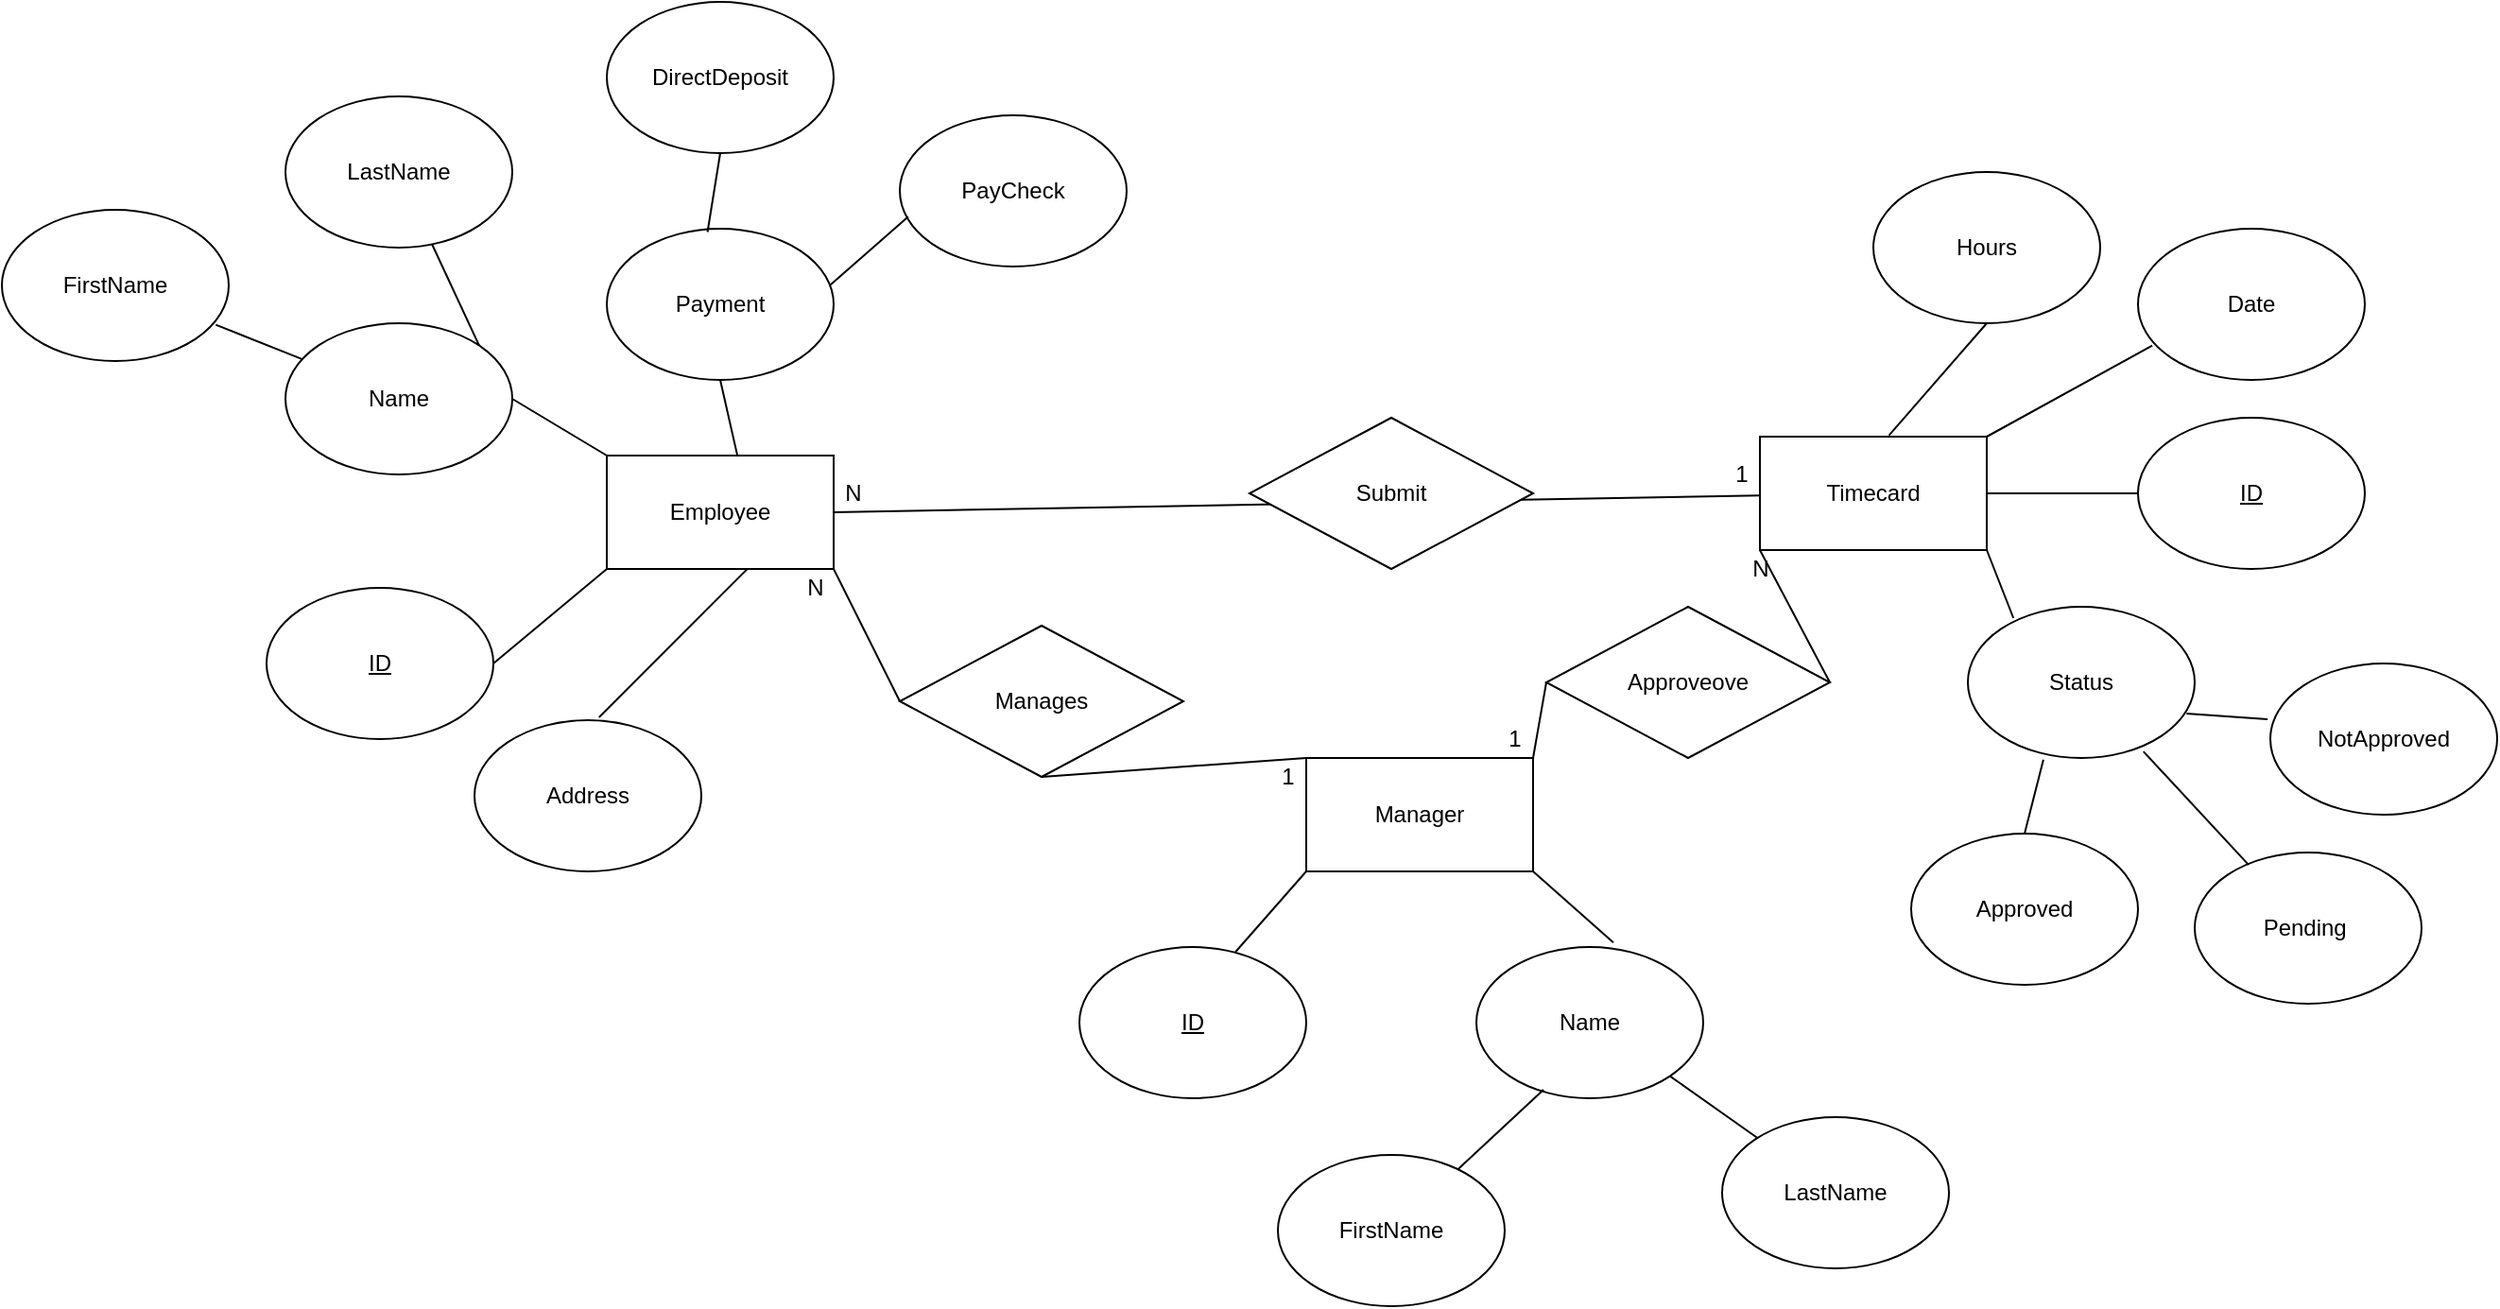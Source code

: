 <mxfile version="13.8.0" type="github">
  <diagram id="x7DbP_pheUWuzvvZT-iy" name="Page-1">
    <mxGraphModel dx="2274" dy="1919" grid="1" gridSize="10" guides="1" tooltips="1" connect="1" arrows="1" fold="1" page="1" pageScale="1" pageWidth="827" pageHeight="1169" math="0" shadow="0">
      <root>
        <mxCell id="0" />
        <mxCell id="1" parent="0" />
        <mxCell id="hvpdyd5kps7s42NE-Zhm-1" value="Employee" style="rounded=0;whiteSpace=wrap;html=1;" vertex="1" parent="1">
          <mxGeometry x="180" y="20" width="120" height="60" as="geometry" />
        </mxCell>
        <mxCell id="hvpdyd5kps7s42NE-Zhm-2" value="Manager" style="rounded=0;whiteSpace=wrap;html=1;" vertex="1" parent="1">
          <mxGeometry x="550" y="180" width="120" height="60" as="geometry" />
        </mxCell>
        <mxCell id="hvpdyd5kps7s42NE-Zhm-3" value="Timecard" style="rounded=0;whiteSpace=wrap;html=1;" vertex="1" parent="1">
          <mxGeometry x="790" y="10" width="120" height="60" as="geometry" />
        </mxCell>
        <mxCell id="hvpdyd5kps7s42NE-Zhm-4" value="ID" style="ellipse;whiteSpace=wrap;html=1;fontStyle=4" vertex="1" parent="1">
          <mxGeometry y="90" width="120" height="80" as="geometry" />
        </mxCell>
        <mxCell id="hvpdyd5kps7s42NE-Zhm-5" value="Name" style="ellipse;whiteSpace=wrap;html=1;" vertex="1" parent="1">
          <mxGeometry x="10" y="-50" width="120" height="80" as="geometry" />
        </mxCell>
        <mxCell id="hvpdyd5kps7s42NE-Zhm-6" value="Address&lt;span style=&quot;color: rgba(0 , 0 , 0 , 0) ; font-family: monospace ; font-size: 0px&quot;&gt;%3CmxGraphModel%3E%3Croot%3E%3CmxCell%20id%3D%220%22%2F%3E%3CmxCell%20id%3D%221%22%20parent%3D%220%22%2F%3E%3CmxCell%20id%3D%222%22%20value%3D%22%22%20style%3D%22ellipse%3BwhiteSpace%3Dwrap%3Bhtml%3D1%3B%22%20vertex%3D%221%22%20parent%3D%221%22%3E%3CmxGeometry%20y%3D%22-20%22%20width%3D%22120%22%20height%3D%2280%22%20as%3D%22geometry%22%2F%3E%3C%2FmxCell%3E%3C%2Froot%3E%3C%2FmxGraphModel%3E&lt;/span&gt;" style="ellipse;whiteSpace=wrap;html=1;" vertex="1" parent="1">
          <mxGeometry x="110" y="160" width="120" height="80" as="geometry" />
        </mxCell>
        <mxCell id="hvpdyd5kps7s42NE-Zhm-7" value="ID" style="ellipse;whiteSpace=wrap;html=1;fontStyle=4" vertex="1" parent="1">
          <mxGeometry x="990" width="120" height="80" as="geometry" />
        </mxCell>
        <mxCell id="hvpdyd5kps7s42NE-Zhm-8" value="Date" style="ellipse;whiteSpace=wrap;html=1;" vertex="1" parent="1">
          <mxGeometry x="990" y="-100" width="120" height="80" as="geometry" />
        </mxCell>
        <mxCell id="hvpdyd5kps7s42NE-Zhm-9" value="Hours" style="ellipse;whiteSpace=wrap;html=1;" vertex="1" parent="1">
          <mxGeometry x="850" y="-130" width="120" height="80" as="geometry" />
        </mxCell>
        <mxCell id="hvpdyd5kps7s42NE-Zhm-12" value="Name" style="ellipse;whiteSpace=wrap;html=1;" vertex="1" parent="1">
          <mxGeometry x="640" y="280" width="120" height="80" as="geometry" />
        </mxCell>
        <mxCell id="hvpdyd5kps7s42NE-Zhm-13" value="ID" style="ellipse;whiteSpace=wrap;html=1;fontStyle=4" vertex="1" parent="1">
          <mxGeometry x="430" y="280" width="120" height="80" as="geometry" />
        </mxCell>
        <mxCell id="hvpdyd5kps7s42NE-Zhm-14" value="Status" style="ellipse;whiteSpace=wrap;html=1;" vertex="1" parent="1">
          <mxGeometry x="900" y="100" width="120" height="80" as="geometry" />
        </mxCell>
        <mxCell id="hvpdyd5kps7s42NE-Zhm-16" value="FirstName" style="ellipse;whiteSpace=wrap;html=1;" vertex="1" parent="1">
          <mxGeometry x="-140" y="-110" width="120" height="80" as="geometry" />
        </mxCell>
        <mxCell id="hvpdyd5kps7s42NE-Zhm-17" value="LastName" style="ellipse;whiteSpace=wrap;html=1;" vertex="1" parent="1">
          <mxGeometry x="10" y="-170" width="120" height="80" as="geometry" />
        </mxCell>
        <mxCell id="hvpdyd5kps7s42NE-Zhm-24" value="" style="endArrow=none;html=1;exitX=1;exitY=0;exitDx=0;exitDy=0;" edge="1" parent="1" source="hvpdyd5kps7s42NE-Zhm-5" target="hvpdyd5kps7s42NE-Zhm-17">
          <mxGeometry width="50" height="50" relative="1" as="geometry">
            <mxPoint x="280" y="10" as="sourcePoint" />
            <mxPoint x="330" y="-40" as="targetPoint" />
            <Array as="points" />
          </mxGeometry>
        </mxCell>
        <mxCell id="hvpdyd5kps7s42NE-Zhm-27" value="FirstName" style="ellipse;whiteSpace=wrap;html=1;" vertex="1" parent="1">
          <mxGeometry x="535" y="390" width="120" height="80" as="geometry" />
        </mxCell>
        <mxCell id="hvpdyd5kps7s42NE-Zhm-28" value="LastName" style="ellipse;whiteSpace=wrap;html=1;" vertex="1" parent="1">
          <mxGeometry x="770" y="370" width="120" height="80" as="geometry" />
        </mxCell>
        <mxCell id="hvpdyd5kps7s42NE-Zhm-29" value="" style="endArrow=none;html=1;entryX=0.296;entryY=0.944;entryDx=0;entryDy=0;entryPerimeter=0;" edge="1" parent="1" source="hvpdyd5kps7s42NE-Zhm-27" target="hvpdyd5kps7s42NE-Zhm-12">
          <mxGeometry width="50" height="50" relative="1" as="geometry">
            <mxPoint x="360" y="450" as="sourcePoint" />
            <mxPoint x="410" y="400" as="targetPoint" />
          </mxGeometry>
        </mxCell>
        <mxCell id="hvpdyd5kps7s42NE-Zhm-31" value="" style="endArrow=none;html=1;entryX=1;entryY=1;entryDx=0;entryDy=0;" edge="1" parent="1" source="hvpdyd5kps7s42NE-Zhm-28" target="hvpdyd5kps7s42NE-Zhm-12">
          <mxGeometry width="50" height="50" relative="1" as="geometry">
            <mxPoint x="460.005" y="450.299" as="sourcePoint" />
            <mxPoint x="514.36" y="390.0" as="targetPoint" />
          </mxGeometry>
        </mxCell>
        <mxCell id="hvpdyd5kps7s42NE-Zhm-33" value="" style="endArrow=none;html=1;exitX=1;exitY=0.5;exitDx=0;exitDy=0;" edge="1" parent="1" source="hvpdyd5kps7s42NE-Zhm-1" target="hvpdyd5kps7s42NE-Zhm-3">
          <mxGeometry width="50" height="50" relative="1" as="geometry">
            <mxPoint x="570" y="65" as="sourcePoint" />
            <mxPoint x="620" y="15" as="targetPoint" />
          </mxGeometry>
        </mxCell>
        <mxCell id="hvpdyd5kps7s42NE-Zhm-34" value="Submit" style="rhombus;whiteSpace=wrap;html=1;" vertex="1" parent="1">
          <mxGeometry x="520" width="150" height="80" as="geometry" />
        </mxCell>
        <mxCell id="hvpdyd5kps7s42NE-Zhm-35" value="N" style="text;html=1;align=center;verticalAlign=middle;resizable=0;points=[];autosize=1;" vertex="1" parent="1">
          <mxGeometry x="300" y="30" width="20" height="20" as="geometry" />
        </mxCell>
        <mxCell id="hvpdyd5kps7s42NE-Zhm-37" value="1" style="text;html=1;align=center;verticalAlign=middle;resizable=0;points=[];autosize=1;" vertex="1" parent="1">
          <mxGeometry x="770" y="20" width="20" height="20" as="geometry" />
        </mxCell>
        <mxCell id="hvpdyd5kps7s42NE-Zhm-38" value="NotApproved" style="ellipse;whiteSpace=wrap;html=1;" vertex="1" parent="1">
          <mxGeometry x="1060" y="130" width="120" height="80" as="geometry" />
        </mxCell>
        <mxCell id="hvpdyd5kps7s42NE-Zhm-39" value="Pending&amp;nbsp;" style="ellipse;whiteSpace=wrap;html=1;" vertex="1" parent="1">
          <mxGeometry x="1020" y="230" width="120" height="80" as="geometry" />
        </mxCell>
        <mxCell id="hvpdyd5kps7s42NE-Zhm-40" value="Approved" style="ellipse;whiteSpace=wrap;html=1;" vertex="1" parent="1">
          <mxGeometry x="870" y="220" width="120" height="80" as="geometry" />
        </mxCell>
        <mxCell id="hvpdyd5kps7s42NE-Zhm-41" value="" style="endArrow=none;html=1;exitX=0.774;exitY=0.957;exitDx=0;exitDy=0;exitPerimeter=0;entryX=0.238;entryY=0.082;entryDx=0;entryDy=0;entryPerimeter=0;" edge="1" parent="1" source="hvpdyd5kps7s42NE-Zhm-14" target="hvpdyd5kps7s42NE-Zhm-39">
          <mxGeometry width="50" height="50" relative="1" as="geometry">
            <mxPoint x="990" y="230" as="sourcePoint" />
            <mxPoint x="1040" y="180" as="targetPoint" />
          </mxGeometry>
        </mxCell>
        <mxCell id="hvpdyd5kps7s42NE-Zhm-42" value="" style="endArrow=none;html=1;exitX=0.964;exitY=0.707;exitDx=0;exitDy=0;exitPerimeter=0;entryX=-0.012;entryY=0.368;entryDx=0;entryDy=0;entryPerimeter=0;" edge="1" parent="1" source="hvpdyd5kps7s42NE-Zhm-14" target="hvpdyd5kps7s42NE-Zhm-38">
          <mxGeometry width="50" height="50" relative="1" as="geometry">
            <mxPoint x="1010" y="175" as="sourcePoint" />
            <mxPoint x="1060" y="125" as="targetPoint" />
          </mxGeometry>
        </mxCell>
        <mxCell id="hvpdyd5kps7s42NE-Zhm-43" value="" style="endArrow=none;html=1;entryX=0.333;entryY=1.011;entryDx=0;entryDy=0;entryPerimeter=0;exitX=0.5;exitY=0;exitDx=0;exitDy=0;" edge="1" parent="1" source="hvpdyd5kps7s42NE-Zhm-40" target="hvpdyd5kps7s42NE-Zhm-14">
          <mxGeometry width="50" height="50" relative="1" as="geometry">
            <mxPoint x="920" y="220" as="sourcePoint" />
            <mxPoint x="970" y="170" as="targetPoint" />
          </mxGeometry>
        </mxCell>
        <mxCell id="hvpdyd5kps7s42NE-Zhm-44" value="" style="endArrow=none;html=1;exitX=0;exitY=0.5;exitDx=0;exitDy=0;entryX=1;entryY=1;entryDx=0;entryDy=0;" edge="1" parent="1" source="hvpdyd5kps7s42NE-Zhm-45" target="hvpdyd5kps7s42NE-Zhm-1">
          <mxGeometry width="50" height="50" relative="1" as="geometry">
            <mxPoint x="440" y="150" as="sourcePoint" />
            <mxPoint x="490" y="100" as="targetPoint" />
          </mxGeometry>
        </mxCell>
        <mxCell id="hvpdyd5kps7s42NE-Zhm-45" value="Manages" style="rhombus;whiteSpace=wrap;html=1;" vertex="1" parent="1">
          <mxGeometry x="335" y="110" width="150" height="80" as="geometry" />
        </mxCell>
        <mxCell id="hvpdyd5kps7s42NE-Zhm-46" value="" style="endArrow=none;html=1;exitX=0;exitY=0;exitDx=0;exitDy=0;entryX=0.5;entryY=1;entryDx=0;entryDy=0;" edge="1" parent="1" source="hvpdyd5kps7s42NE-Zhm-2" target="hvpdyd5kps7s42NE-Zhm-45">
          <mxGeometry width="50" height="50" relative="1" as="geometry">
            <mxPoint x="550" y="180" as="sourcePoint" />
            <mxPoint x="400" y="70" as="targetPoint" />
          </mxGeometry>
        </mxCell>
        <mxCell id="hvpdyd5kps7s42NE-Zhm-47" value="N" style="text;html=1;align=center;verticalAlign=middle;resizable=0;points=[];autosize=1;" vertex="1" parent="1">
          <mxGeometry x="280" y="80" width="20" height="20" as="geometry" />
        </mxCell>
        <mxCell id="hvpdyd5kps7s42NE-Zhm-51" value="1" style="text;html=1;align=center;verticalAlign=middle;resizable=0;points=[];autosize=1;" vertex="1" parent="1">
          <mxGeometry x="530" y="180" width="20" height="20" as="geometry" />
        </mxCell>
        <mxCell id="hvpdyd5kps7s42NE-Zhm-52" value="Approveove" style="rhombus;whiteSpace=wrap;html=1;" vertex="1" parent="1">
          <mxGeometry x="677" y="100" width="150" height="80" as="geometry" />
        </mxCell>
        <mxCell id="hvpdyd5kps7s42NE-Zhm-53" value="" style="endArrow=none;html=1;entryX=0;entryY=0.5;entryDx=0;entryDy=0;" edge="1" parent="1" target="hvpdyd5kps7s42NE-Zhm-52">
          <mxGeometry width="50" height="50" relative="1" as="geometry">
            <mxPoint x="670" y="180" as="sourcePoint" />
            <mxPoint x="720" y="130" as="targetPoint" />
          </mxGeometry>
        </mxCell>
        <mxCell id="hvpdyd5kps7s42NE-Zhm-54" value="1" style="text;html=1;align=center;verticalAlign=middle;resizable=0;points=[];autosize=1;" vertex="1" parent="1">
          <mxGeometry x="650" y="160" width="20" height="20" as="geometry" />
        </mxCell>
        <mxCell id="hvpdyd5kps7s42NE-Zhm-56" value="" style="endArrow=none;html=1;exitX=1;exitY=0.5;exitDx=0;exitDy=0;" edge="1" parent="1" source="hvpdyd5kps7s42NE-Zhm-52">
          <mxGeometry width="50" height="50" relative="1" as="geometry">
            <mxPoint x="740" y="120" as="sourcePoint" />
            <mxPoint x="790" y="70" as="targetPoint" />
          </mxGeometry>
        </mxCell>
        <mxCell id="hvpdyd5kps7s42NE-Zhm-57" value="N" style="text;html=1;align=center;verticalAlign=middle;resizable=0;points=[];autosize=1;" vertex="1" parent="1">
          <mxGeometry x="780" y="70" width="20" height="20" as="geometry" />
        </mxCell>
        <mxCell id="hvpdyd5kps7s42NE-Zhm-58" value="Payment" style="ellipse;whiteSpace=wrap;html=1;" vertex="1" parent="1">
          <mxGeometry x="180" y="-100" width="120" height="80" as="geometry" />
        </mxCell>
        <mxCell id="hvpdyd5kps7s42NE-Zhm-59" value="PayCheck" style="ellipse;whiteSpace=wrap;html=1;" vertex="1" parent="1">
          <mxGeometry x="335" y="-160" width="120" height="80" as="geometry" />
        </mxCell>
        <mxCell id="hvpdyd5kps7s42NE-Zhm-60" value="DirectDeposit" style="ellipse;whiteSpace=wrap;html=1;" vertex="1" parent="1">
          <mxGeometry x="180" y="-220" width="120" height="80" as="geometry" />
        </mxCell>
        <mxCell id="hvpdyd5kps7s42NE-Zhm-61" value="" style="endArrow=none;html=1;entryX=0.037;entryY=0.671;entryDx=0;entryDy=0;entryPerimeter=0;exitX=0.984;exitY=0.373;exitDx=0;exitDy=0;exitPerimeter=0;" edge="1" parent="1" source="hvpdyd5kps7s42NE-Zhm-58" target="hvpdyd5kps7s42NE-Zhm-59">
          <mxGeometry width="50" height="50" relative="1" as="geometry">
            <mxPoint x="320" y="-60" as="sourcePoint" />
            <mxPoint x="370" y="-110" as="targetPoint" />
          </mxGeometry>
        </mxCell>
        <mxCell id="hvpdyd5kps7s42NE-Zhm-62" value="" style="endArrow=none;html=1;entryX=0.5;entryY=1;entryDx=0;entryDy=0;exitX=0.444;exitY=0.022;exitDx=0;exitDy=0;exitPerimeter=0;" edge="1" parent="1" source="hvpdyd5kps7s42NE-Zhm-58" target="hvpdyd5kps7s42NE-Zhm-60">
          <mxGeometry width="50" height="50" relative="1" as="geometry">
            <mxPoint x="260" y="-100" as="sourcePoint" />
            <mxPoint x="310" y="-150" as="targetPoint" />
          </mxGeometry>
        </mxCell>
        <mxCell id="hvpdyd5kps7s42NE-Zhm-63" value="" style="endArrow=none;html=1;entryX=0.063;entryY=0.773;entryDx=0;entryDy=0;entryPerimeter=0;" edge="1" parent="1" target="hvpdyd5kps7s42NE-Zhm-8">
          <mxGeometry width="50" height="50" relative="1" as="geometry">
            <mxPoint x="910" y="10" as="sourcePoint" />
            <mxPoint x="960" y="-40" as="targetPoint" />
          </mxGeometry>
        </mxCell>
        <mxCell id="hvpdyd5kps7s42NE-Zhm-64" value="" style="endArrow=none;html=1;entryX=0;entryY=0.5;entryDx=0;entryDy=0;" edge="1" parent="1" target="hvpdyd5kps7s42NE-Zhm-7">
          <mxGeometry width="50" height="50" relative="1" as="geometry">
            <mxPoint x="910" y="40" as="sourcePoint" />
            <mxPoint x="960" y="-10" as="targetPoint" />
          </mxGeometry>
        </mxCell>
        <mxCell id="hvpdyd5kps7s42NE-Zhm-65" value="" style="endArrow=none;html=1;exitX=0.201;exitY=0.075;exitDx=0;exitDy=0;exitPerimeter=0;" edge="1" parent="1" source="hvpdyd5kps7s42NE-Zhm-14">
          <mxGeometry width="50" height="50" relative="1" as="geometry">
            <mxPoint x="860" y="120" as="sourcePoint" />
            <mxPoint x="910" y="70" as="targetPoint" />
          </mxGeometry>
        </mxCell>
        <mxCell id="hvpdyd5kps7s42NE-Zhm-66" value="" style="endArrow=none;html=1;entryX=0.5;entryY=1;entryDx=0;entryDy=0;exitX=0.569;exitY=-0.011;exitDx=0;exitDy=0;exitPerimeter=0;" edge="1" parent="1" source="hvpdyd5kps7s42NE-Zhm-3" target="hvpdyd5kps7s42NE-Zhm-9">
          <mxGeometry width="50" height="50" relative="1" as="geometry">
            <mxPoint x="850" y="10" as="sourcePoint" />
            <mxPoint x="900" y="-40" as="targetPoint" />
          </mxGeometry>
        </mxCell>
        <mxCell id="hvpdyd5kps7s42NE-Zhm-67" value="" style="endArrow=none;html=1;entryX=0.5;entryY=1;entryDx=0;entryDy=0;exitX=0.576;exitY=0.003;exitDx=0;exitDy=0;exitPerimeter=0;" edge="1" parent="1" source="hvpdyd5kps7s42NE-Zhm-1" target="hvpdyd5kps7s42NE-Zhm-58">
          <mxGeometry width="50" height="50" relative="1" as="geometry">
            <mxPoint x="240" y="20" as="sourcePoint" />
            <mxPoint x="290" y="-30" as="targetPoint" />
          </mxGeometry>
        </mxCell>
        <mxCell id="hvpdyd5kps7s42NE-Zhm-68" value="" style="endArrow=none;html=1;entryX=0;entryY=0;entryDx=0;entryDy=0;exitX=1;exitY=0.5;exitDx=0;exitDy=0;" edge="1" parent="1" source="hvpdyd5kps7s42NE-Zhm-5" target="hvpdyd5kps7s42NE-Zhm-1">
          <mxGeometry width="50" height="50" relative="1" as="geometry">
            <mxPoint x="105" y="50" as="sourcePoint" />
            <mxPoint x="155" as="targetPoint" />
          </mxGeometry>
        </mxCell>
        <mxCell id="hvpdyd5kps7s42NE-Zhm-69" value="" style="endArrow=none;html=1;entryX=0.618;entryY=1.003;entryDx=0;entryDy=0;exitX=0.549;exitY=-0.019;exitDx=0;exitDy=0;exitPerimeter=0;entryPerimeter=0;" edge="1" parent="1" source="hvpdyd5kps7s42NE-Zhm-6" target="hvpdyd5kps7s42NE-Zhm-1">
          <mxGeometry width="50" height="50" relative="1" as="geometry">
            <mxPoint x="210" y="110" as="sourcePoint" />
            <mxPoint x="260" y="60" as="targetPoint" />
          </mxGeometry>
        </mxCell>
        <mxCell id="hvpdyd5kps7s42NE-Zhm-70" value="" style="endArrow=none;html=1;exitX=1;exitY=0.5;exitDx=0;exitDy=0;" edge="1" parent="1" source="hvpdyd5kps7s42NE-Zhm-4">
          <mxGeometry width="50" height="50" relative="1" as="geometry">
            <mxPoint x="130" y="130" as="sourcePoint" />
            <mxPoint x="180" y="80" as="targetPoint" />
          </mxGeometry>
        </mxCell>
        <mxCell id="hvpdyd5kps7s42NE-Zhm-71" value="" style="endArrow=none;html=1;entryX=0.604;entryY=-0.029;entryDx=0;entryDy=0;entryPerimeter=0;" edge="1" parent="1" target="hvpdyd5kps7s42NE-Zhm-12">
          <mxGeometry width="50" height="50" relative="1" as="geometry">
            <mxPoint x="670" y="240" as="sourcePoint" />
            <mxPoint x="720" y="190" as="targetPoint" />
          </mxGeometry>
        </mxCell>
        <mxCell id="hvpdyd5kps7s42NE-Zhm-72" value="" style="endArrow=none;html=1;entryX=0;entryY=1;entryDx=0;entryDy=0;exitX=0.688;exitY=0.033;exitDx=0;exitDy=0;exitPerimeter=0;" edge="1" parent="1" source="hvpdyd5kps7s42NE-Zhm-13" target="hvpdyd5kps7s42NE-Zhm-2">
          <mxGeometry width="50" height="50" relative="1" as="geometry">
            <mxPoint x="530" y="280" as="sourcePoint" />
            <mxPoint x="580" y="230" as="targetPoint" />
          </mxGeometry>
        </mxCell>
        <mxCell id="hvpdyd5kps7s42NE-Zhm-74" value="" style="endArrow=none;html=1;exitX=0.075;exitY=0.238;exitDx=0;exitDy=0;exitPerimeter=0;entryX=0.943;entryY=0.76;entryDx=0;entryDy=0;entryPerimeter=0;" edge="1" parent="1" source="hvpdyd5kps7s42NE-Zhm-5" target="hvpdyd5kps7s42NE-Zhm-16">
          <mxGeometry width="50" height="50" relative="1" as="geometry">
            <mxPoint x="-70" as="sourcePoint" />
            <mxPoint x="-20" y="-50" as="targetPoint" />
          </mxGeometry>
        </mxCell>
      </root>
    </mxGraphModel>
  </diagram>
</mxfile>
